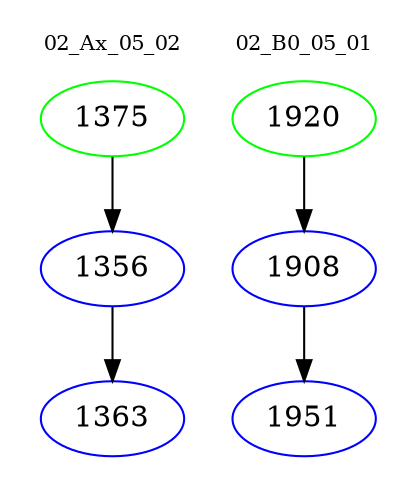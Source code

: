 digraph{
subgraph cluster_0 {
color = white
label = "02_Ax_05_02";
fontsize=10;
T0_1375 [label="1375", color="green"]
T0_1375 -> T0_1356 [color="black"]
T0_1356 [label="1356", color="blue"]
T0_1356 -> T0_1363 [color="black"]
T0_1363 [label="1363", color="blue"]
}
subgraph cluster_1 {
color = white
label = "02_B0_05_01";
fontsize=10;
T1_1920 [label="1920", color="green"]
T1_1920 -> T1_1908 [color="black"]
T1_1908 [label="1908", color="blue"]
T1_1908 -> T1_1951 [color="black"]
T1_1951 [label="1951", color="blue"]
}
}
